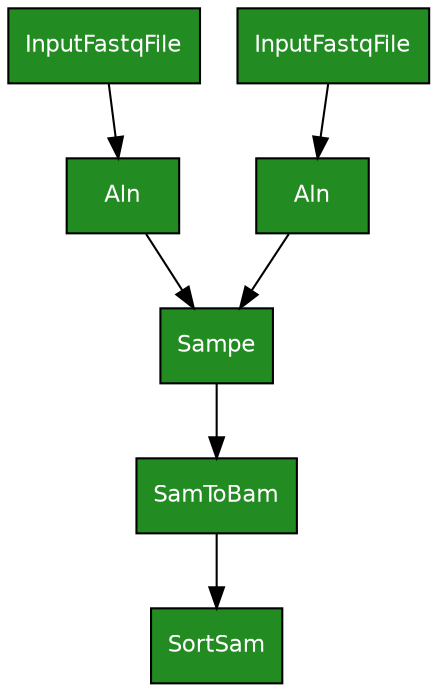    strict digraph {
	   graph [bb="0,0,188,324",
		   size=12
	   ];
	   node [label="\N"];
	   "SamToBam(config_file=/Users/peru/opt/ratatosk/ratatosk/../config/ratatosk.yaml, custom_config=pipeconf.yaml, dry_run=False, restart\
   =False, restart_from=None, num_threads=1, pipe=False, target=data/sample1.bam, use_long_names=False, use_target_names=False, label\
   =None, diff_label=None, add_label=None, exe_path=None, executable=samtools, options=('-bSh',), parent_task=ratatosk.lib.align.bwa.Sampe\
   , suffix=.bam)"	 [fillcolor=forestgreen,
		   fontcolor=white,
		   fontname=Helvetica,
		   fontsize=11,
		   height="0.5",
		   label=SamToBam,
		   pos="94,90",
		   shape=box,
		   style=filled,
		   width="1.0059"];
	   "SortSam(config_file=/Users/peru/opt/ratatosk/ratatosk/../config/ratatosk.yaml, custom_config=pipeconf.yaml, dry_run=False, restart\
   =False, restart_from=None, num_threads=1, pipe=False, target=data/sample1.sort.bam, use_long_names=False, use_target_names=False\
   , diff_label=None, add_label=None, java_options=('-Xmx2g',), exe_path=/Users/peru/local/bioinfo/picard-tools-1.59, parent_task=ratatosk.lib.tools.samtools.SamToBam\
   , suffix=.bam, ref=None, validation_stringency=SILENT, options=('SO=coordinate MAX_RECORDS_IN_RAM=750000',), label=.sort)"	 [fillcolor=forestgreen,
		   fontcolor=white,
		   fontname=Helvetica,
		   fontsize=11,
		   height="0.5",
		   label=SortSam,
		   pos="94,18",
		   shape=box,
		   style=filled,
		   width="0.81105"];
	   "SamToBam(config_file=/Users/peru/opt/ratatosk/ratatosk/../config/ratatosk.yaml, custom_config=pipeconf.yaml, dry_run=False, restart\
   =False, restart_from=None, num_threads=1, pipe=False, target=data/sample1.bam, use_long_names=False, use_target_names=False, label\
   =None, diff_label=None, add_label=None, exe_path=None, executable=samtools, options=('-bSh',), parent_task=ratatosk.lib.align.bwa.Sampe\
   , suffix=.bam)" -> "SortSam(config_file=/Users/peru/opt/ratatosk/ratatosk/../config/ratatosk.yaml, custom_config=pipeconf.yaml, dry_run=False, restart\
   =False, restart_from=None, num_threads=1, pipe=False, target=data/sample1.sort.bam, use_long_names=False, use_target_names=False\
   , diff_label=None, add_label=None, java_options=('-Xmx2g',), exe_path=/Users/peru/local/bioinfo/picard-tools-1.59, parent_task=ratatosk.lib.tools.samtools.SamToBam\
   , suffix=.bam, ref=None, validation_stringency=SILENT, options=('SO=coordinate MAX_RECORDS_IN_RAM=750000',), label=.sort)"	 [pos="e,94,36.104 94,71.697 94,63.983 94,54.712 94,46.112"];
	   "Aln(config_file=/Users/peru/opt/ratatosk/ratatosk/../config/ratatosk.yaml, custom_config=pipeconf.yaml, dry_run=False, restart=False\
   , restart_from=None, options=(), pipe=False, target=data/sample1_2.sai, use_long_names=False, use_target_names=False, label=None\
   , diff_label=None, add_label=None, exe_path=None, executable=bwa, bwaref=data/chr11.fa, num_threads=1, parent_task=('ratatosk.lib.align.bwa.InputFastqFile\
   ',), suffix=.sai, read1_suffix=_1, read2_suffix=_2)"	 [fillcolor=forestgreen,
		   fontcolor=white,
		   fontname=Helvetica,
		   fontsize=11,
		   height="0.5",
		   label=Aln,
		   pos="50,234",
		   shape=box,
		   style=filled,
		   width="0.75"];
	   "Sampe(config_file=/Users/peru/opt/ratatosk/ratatosk/../config/ratatosk.yaml, custom_config=pipeconf.yaml, dry_run=False, restart\
   =False, restart_from=None, options=(), pipe=False, target=data/sample1.sam, use_long_names=False, use_target_names=False, label=\
   None, diff_label=None, exe_path=None, executable=bwa, bwaref=data/chr11.fa, num_threads=1, add_label=('_1', '_2'), suffix=.sam, \
   read_group=None, platform=Illumina, parent_task=('ratatosk.lib.align.bwa.Aln', 'ratatosk.lib.align.bwa.Aln'))"	 [fillcolor=forestgreen,
		   fontcolor=white,
		   fontname=Helvetica,
		   fontsize=11,
		   height="0.5",
		   label=Sampe,
		   pos="94,162",
		   shape=box,
		   style=filled,
		   width="0.75"];
	   "Aln(config_file=/Users/peru/opt/ratatosk/ratatosk/../config/ratatosk.yaml, custom_config=pipeconf.yaml, dry_run=False, restart=False\
   , restart_from=None, options=(), pipe=False, target=data/sample1_2.sai, use_long_names=False, use_target_names=False, label=None\
   , diff_label=None, add_label=None, exe_path=None, executable=bwa, bwaref=data/chr11.fa, num_threads=1, parent_task=('ratatosk.lib.align.bwa.InputFastqFile\
   ',), suffix=.sai, read1_suffix=_1, read2_suffix=_2)" -> "Sampe(config_file=/Users/peru/opt/ratatosk/ratatosk/../config/ratatosk.yaml, custom_config=pipeconf.yaml, dry_run=False, restart\
   =False, restart_from=None, options=(), pipe=False, target=data/sample1.sam, use_long_names=False, use_target_names=False, label=\
   None, diff_label=None, exe_path=None, executable=bwa, bwaref=data/chr11.fa, num_threads=1, add_label=('_1', '_2'), suffix=.sam, \
   read_group=None, platform=Illumina, parent_task=('ratatosk.lib.align.bwa.Aln', 'ratatosk.lib.align.bwa.Aln'))"	 [pos="e,83.249,180.1 60.876,215.7 65.992,207.56 72.195,197.69 77.845,188.7"];
	   "Sampe(config_file=/Users/peru/opt/ratatosk/ratatosk/../config/ratatosk.yaml, custom_config=pipeconf.yaml, dry_run=False, restart\
   =False, restart_from=None, options=(), pipe=False, target=data/sample1.sam, use_long_names=False, use_target_names=False, label=\
   None, diff_label=None, exe_path=None, executable=bwa, bwaref=data/chr11.fa, num_threads=1, add_label=('_1', '_2'), suffix=.sam, \
   read_group=None, platform=Illumina, parent_task=('ratatosk.lib.align.bwa.Aln', 'ratatosk.lib.align.bwa.Aln'))" -> "SamToBam(config_file=/Users/peru/opt/ratatosk/ratatosk/../config/ratatosk.yaml, custom_config=pipeconf.yaml, dry_run=False, restart\
   =False, restart_from=None, num_threads=1, pipe=False, target=data/sample1.bam, use_long_names=False, use_target_names=False, label\
   =None, diff_label=None, add_label=None, exe_path=None, executable=samtools, options=('-bSh',), parent_task=ratatosk.lib.align.bwa.Sampe\
   , suffix=.bam)"	 [pos="e,94,108.1 94,143.7 94,135.98 94,126.71 94,118.11"];
	   "InputFastqFile(config_file=/Users/peru/opt/ratatosk/ratatosk/../config/ratatosk.yaml, custom_config=pipeconf.yaml, dry_run=False\
   , restart=False, restart_from=None, options=(), num_threads=1, pipe=False, target=data/sample1_2.fastq.gz, use_long_names=False,\
    use_target_names=False, label=None, diff_label=None, add_label=None, exe_path=None, parent_task=ratatosk.lib.files.external.FastqFile\
   , suffix=('.fastq.gz',))"	 [fillcolor=forestgreen,
		   fontcolor=white,
		   fontname=Helvetica,
		   fontsize=11,
		   height="0.5",
		   label=InputFastqFile,
		   pos="42,306",
		   shape=box,
		   style=filled,
		   width="1.1785"];
	   "InputFastqFile(config_file=/Users/peru/opt/ratatosk/ratatosk/../config/ratatosk.yaml, custom_config=pipeconf.yaml, dry_run=False\
   , restart=False, restart_from=None, options=(), num_threads=1, pipe=False, target=data/sample1_2.fastq.gz, use_long_names=False,\
    use_target_names=False, label=None, diff_label=None, add_label=None, exe_path=None, parent_task=ratatosk.lib.files.external.FastqFile\
   , suffix=('.fastq.gz',))" -> "Aln(config_file=/Users/peru/opt/ratatosk/ratatosk/../config/ratatosk.yaml, custom_config=pipeconf.yaml, dry_run=False, restart=False\
   , restart_from=None, options=(), pipe=False, target=data/sample1_2.sai, use_long_names=False, use_target_names=False, label=None\
   , diff_label=None, add_label=None, exe_path=None, executable=bwa, bwaref=data/chr11.fa, num_threads=1, parent_task=('ratatosk.lib.align.bwa.InputFastqFile\
   ',), suffix=.sai, read1_suffix=_1, read2_suffix=_2)"	 [pos="e,48.045,252.1 43.978,287.7 44.859,279.98 45.919,270.71 46.901,262.11"];
	   "Aln(config_file=/Users/peru/opt/ratatosk/ratatosk/../config/ratatosk.yaml, custom_config=pipeconf.yaml, dry_run=False, restart=False\
   , restart_from=None, options=(), pipe=False, target=data/sample1_1.sai, use_long_names=False, use_target_names=False, label=None\
   , diff_label=None, add_label=None, exe_path=None, executable=bwa, bwaref=data/chr11.fa, num_threads=1, parent_task=('ratatosk.lib.align.bwa.InputFastqFile\
   ',), suffix=.sai, read1_suffix=_1, read2_suffix=_2)"	 [fillcolor=forestgreen,
		   fontcolor=white,
		   fontname=Helvetica,
		   fontsize=11,
		   height="0.5",
		   label=Aln,
		   pos="138,234",
		   shape=box,
		   style=filled,
		   width="0.75"];
	   "Aln(config_file=/Users/peru/opt/ratatosk/ratatosk/../config/ratatosk.yaml, custom_config=pipeconf.yaml, dry_run=False, restart=False\
   , restart_from=None, options=(), pipe=False, target=data/sample1_1.sai, use_long_names=False, use_target_names=False, label=None\
   , diff_label=None, add_label=None, exe_path=None, executable=bwa, bwaref=data/chr11.fa, num_threads=1, parent_task=('ratatosk.lib.align.bwa.InputFastqFile\
   ',), suffix=.sai, read1_suffix=_1, read2_suffix=_2)" -> "Sampe(config_file=/Users/peru/opt/ratatosk/ratatosk/../config/ratatosk.yaml, custom_config=pipeconf.yaml, dry_run=False, restart\
   =False, restart_from=None, options=(), pipe=False, target=data/sample1.sam, use_long_names=False, use_target_names=False, label=\
   None, diff_label=None, exe_path=None, executable=bwa, bwaref=data/chr11.fa, num_threads=1, add_label=('_1', '_2'), suffix=.sam, \
   read_group=None, platform=Illumina, parent_task=('ratatosk.lib.align.bwa.Aln', 'ratatosk.lib.align.bwa.Aln'))"	 [pos="e,104.75,180.1 127.12,215.7 122.01,207.56 115.8,197.69 110.16,188.7"];
	   "InputFastqFile(config_file=/Users/peru/opt/ratatosk/ratatosk/../config/ratatosk.yaml, custom_config=pipeconf.yaml, dry_run=False\
   , restart=False, restart_from=None, options=(), num_threads=1, pipe=False, target=data/sample1_1.fastq.gz, use_long_names=False,\
    use_target_names=False, label=None, diff_label=None, add_label=None, exe_path=None, parent_task=ratatosk.lib.files.external.FastqFile\
   , suffix=('.fastq.gz',))"	 [fillcolor=forestgreen,
		   fontcolor=white,
		   fontname=Helvetica,
		   fontsize=11,
		   height="0.5",
		   label=InputFastqFile,
		   pos="146,306",
		   shape=box,
		   style=filled,
		   width="1.1785"];
	   "InputFastqFile(config_file=/Users/peru/opt/ratatosk/ratatosk/../config/ratatosk.yaml, custom_config=pipeconf.yaml, dry_run=False\
   , restart=False, restart_from=None, options=(), num_threads=1, pipe=False, target=data/sample1_1.fastq.gz, use_long_names=False,\
    use_target_names=False, label=None, diff_label=None, add_label=None, exe_path=None, parent_task=ratatosk.lib.files.external.FastqFile\
   , suffix=('.fastq.gz',))" -> "Aln(config_file=/Users/peru/opt/ratatosk/ratatosk/../config/ratatosk.yaml, custom_config=pipeconf.yaml, dry_run=False, restart=False\
   , restart_from=None, options=(), pipe=False, target=data/sample1_1.sai, use_long_names=False, use_target_names=False, label=None\
   , diff_label=None, add_label=None, exe_path=None, executable=bwa, bwaref=data/chr11.fa, num_threads=1, parent_task=('ratatosk.lib.align.bwa.InputFastqFile\
   ',), suffix=.sai, read1_suffix=_1, read2_suffix=_2)"	 [pos="e,139.95,252.1 144.02,287.7 143.14,279.98 142.08,270.71 141.1,262.11"];
   }
